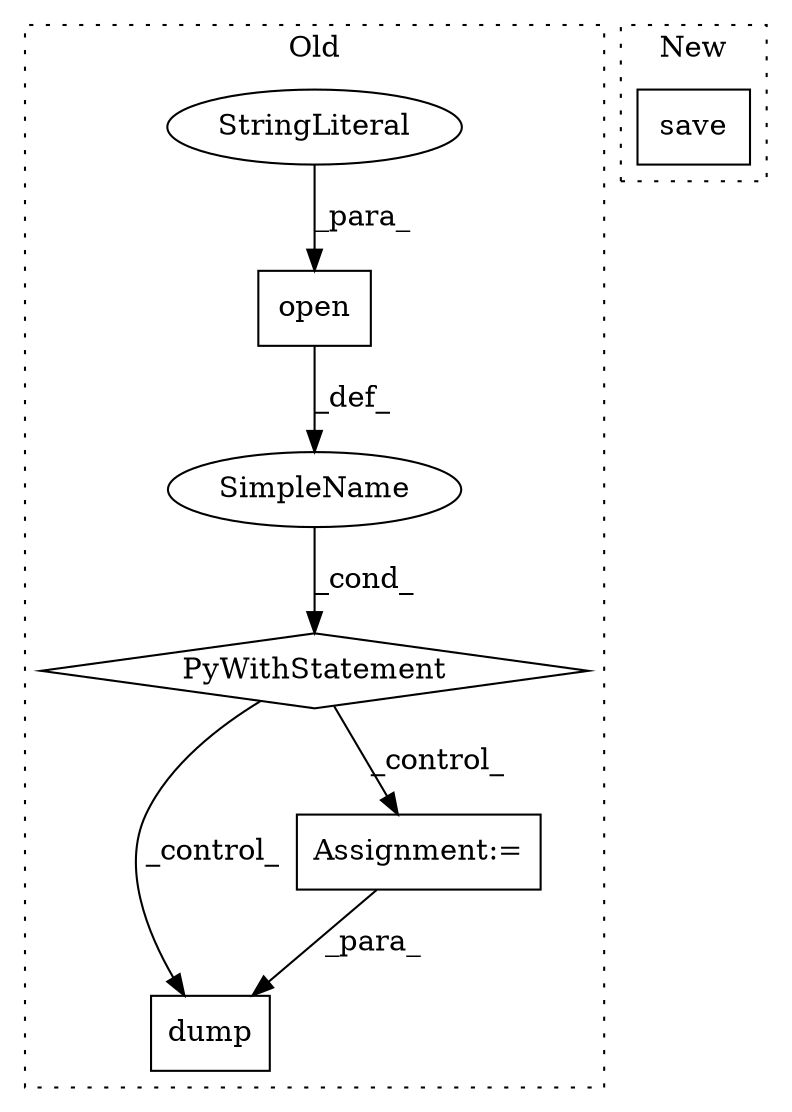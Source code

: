 digraph G {
subgraph cluster0 {
1 [label="dump" a="32" s="4414,4431" l="5,1" shape="box"];
3 [label="Assignment:=" a="7" s="4379" l="2" shape="box"];
4 [label="PyWithStatement" a="104" s="4325,4355" l="10,2" shape="diamond"];
5 [label="SimpleName" a="42" s="" l="" shape="ellipse"];
6 [label="open" a="32" s="4335,4354" l="5,1" shape="box"];
7 [label="StringLiteral" a="45" s="4350" l="4" shape="ellipse"];
label = "Old";
style="dotted";
}
subgraph cluster1 {
2 [label="save" a="32" s="4210,4224" l="5,1" shape="box"];
label = "New";
style="dotted";
}
3 -> 1 [label="_para_"];
4 -> 1 [label="_control_"];
4 -> 3 [label="_control_"];
5 -> 4 [label="_cond_"];
6 -> 5 [label="_def_"];
7 -> 6 [label="_para_"];
}